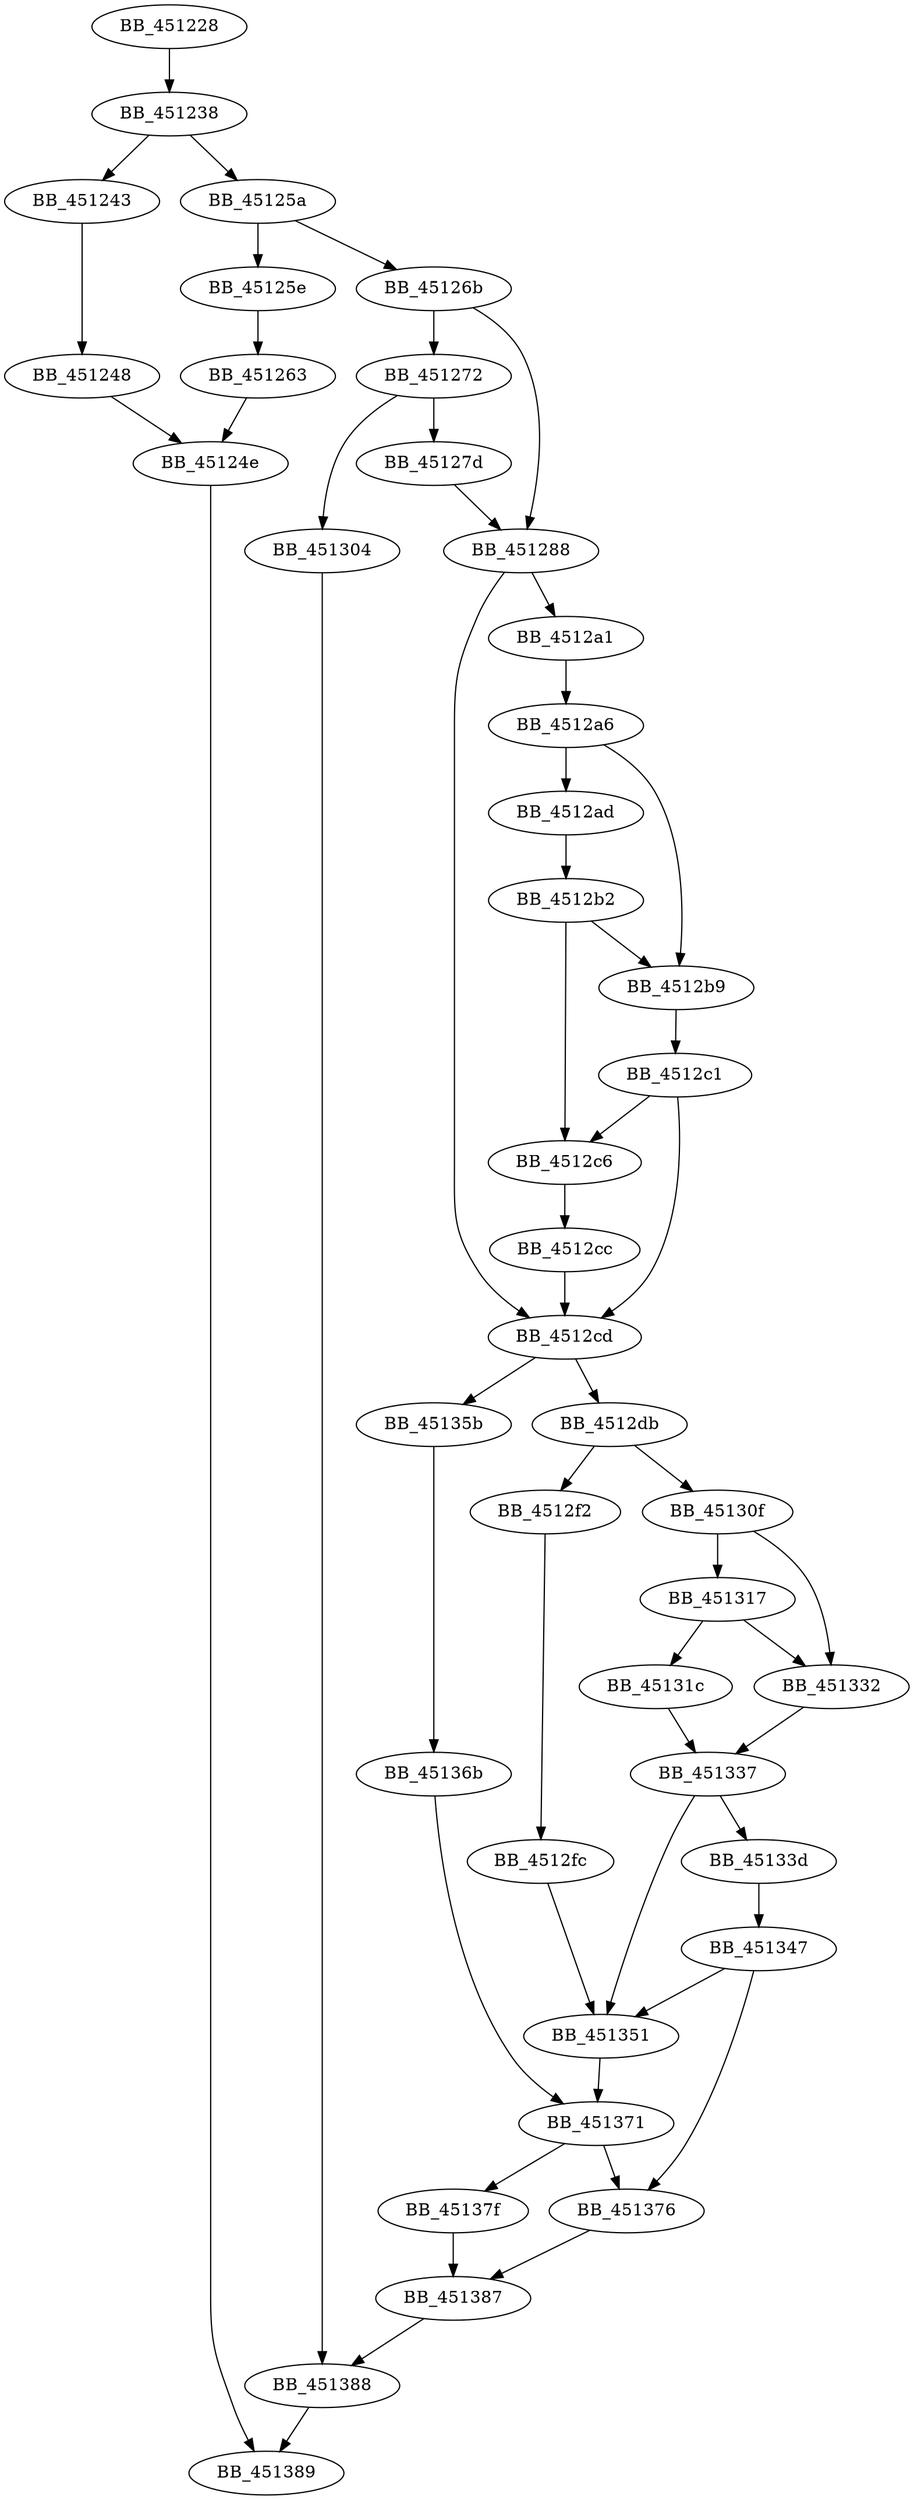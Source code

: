 DiGraph sub_451228{
BB_451228->BB_451238
BB_451238->BB_451243
BB_451238->BB_45125a
BB_451243->BB_451248
BB_451248->BB_45124e
BB_45124e->BB_451389
BB_45125a->BB_45125e
BB_45125a->BB_45126b
BB_45125e->BB_451263
BB_451263->BB_45124e
BB_45126b->BB_451272
BB_45126b->BB_451288
BB_451272->BB_45127d
BB_451272->BB_451304
BB_45127d->BB_451288
BB_451288->BB_4512a1
BB_451288->BB_4512cd
BB_4512a1->BB_4512a6
BB_4512a6->BB_4512ad
BB_4512a6->BB_4512b9
BB_4512ad->BB_4512b2
BB_4512b2->BB_4512b9
BB_4512b2->BB_4512c6
BB_4512b9->BB_4512c1
BB_4512c1->BB_4512c6
BB_4512c1->BB_4512cd
BB_4512c6->BB_4512cc
BB_4512cc->BB_4512cd
BB_4512cd->BB_4512db
BB_4512cd->BB_45135b
BB_4512db->BB_4512f2
BB_4512db->BB_45130f
BB_4512f2->BB_4512fc
BB_4512fc->BB_451351
BB_451304->BB_451388
BB_45130f->BB_451317
BB_45130f->BB_451332
BB_451317->BB_45131c
BB_451317->BB_451332
BB_45131c->BB_451337
BB_451332->BB_451337
BB_451337->BB_45133d
BB_451337->BB_451351
BB_45133d->BB_451347
BB_451347->BB_451351
BB_451347->BB_451376
BB_451351->BB_451371
BB_45135b->BB_45136b
BB_45136b->BB_451371
BB_451371->BB_451376
BB_451371->BB_45137f
BB_451376->BB_451387
BB_45137f->BB_451387
BB_451387->BB_451388
BB_451388->BB_451389
}
